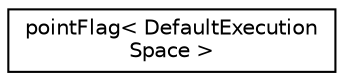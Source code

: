 digraph "Graphical Class Hierarchy"
{
 // LATEX_PDF_SIZE
  edge [fontname="Helvetica",fontsize="10",labelfontname="Helvetica",labelfontsize="10"];
  node [fontname="Helvetica",fontsize="10",shape=record];
  rankdir="LR";
  Node0 [label="pointFlag\< DefaultExecution\lSpace \>",height=0.2,width=0.4,color="black", fillcolor="white", style="filled",URL="$classpFlow_1_1pointFlag.html",tooltip=" "];
}
